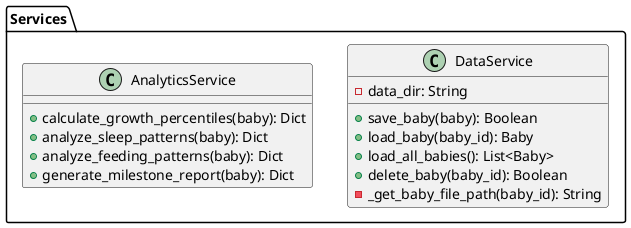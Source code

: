 @startuml service_classes
package "Services" {
    class DataService {
        - data_dir: String
        + save_baby(baby): Boolean
        + load_baby(baby_id): Baby
        + load_all_babies(): List<Baby>
        + delete_baby(baby_id): Boolean
        - _get_baby_file_path(baby_id): String
    }

    class AnalyticsService {
        + calculate_growth_percentiles(baby): Dict
        + analyze_sleep_patterns(baby): Dict
        + analyze_feeding_patterns(baby): Dict
        + generate_milestone_report(baby): Dict
    }
}
@enduml